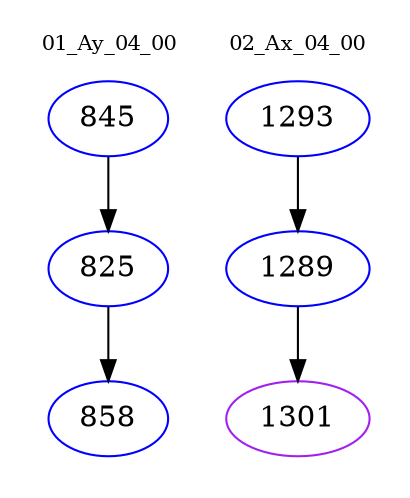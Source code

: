 digraph{
subgraph cluster_0 {
color = white
label = "01_Ay_04_00";
fontsize=10;
T0_845 [label="845", color="blue"]
T0_845 -> T0_825 [color="black"]
T0_825 [label="825", color="blue"]
T0_825 -> T0_858 [color="black"]
T0_858 [label="858", color="blue"]
}
subgraph cluster_1 {
color = white
label = "02_Ax_04_00";
fontsize=10;
T1_1293 [label="1293", color="blue"]
T1_1293 -> T1_1289 [color="black"]
T1_1289 [label="1289", color="blue"]
T1_1289 -> T1_1301 [color="black"]
T1_1301 [label="1301", color="purple"]
}
}
